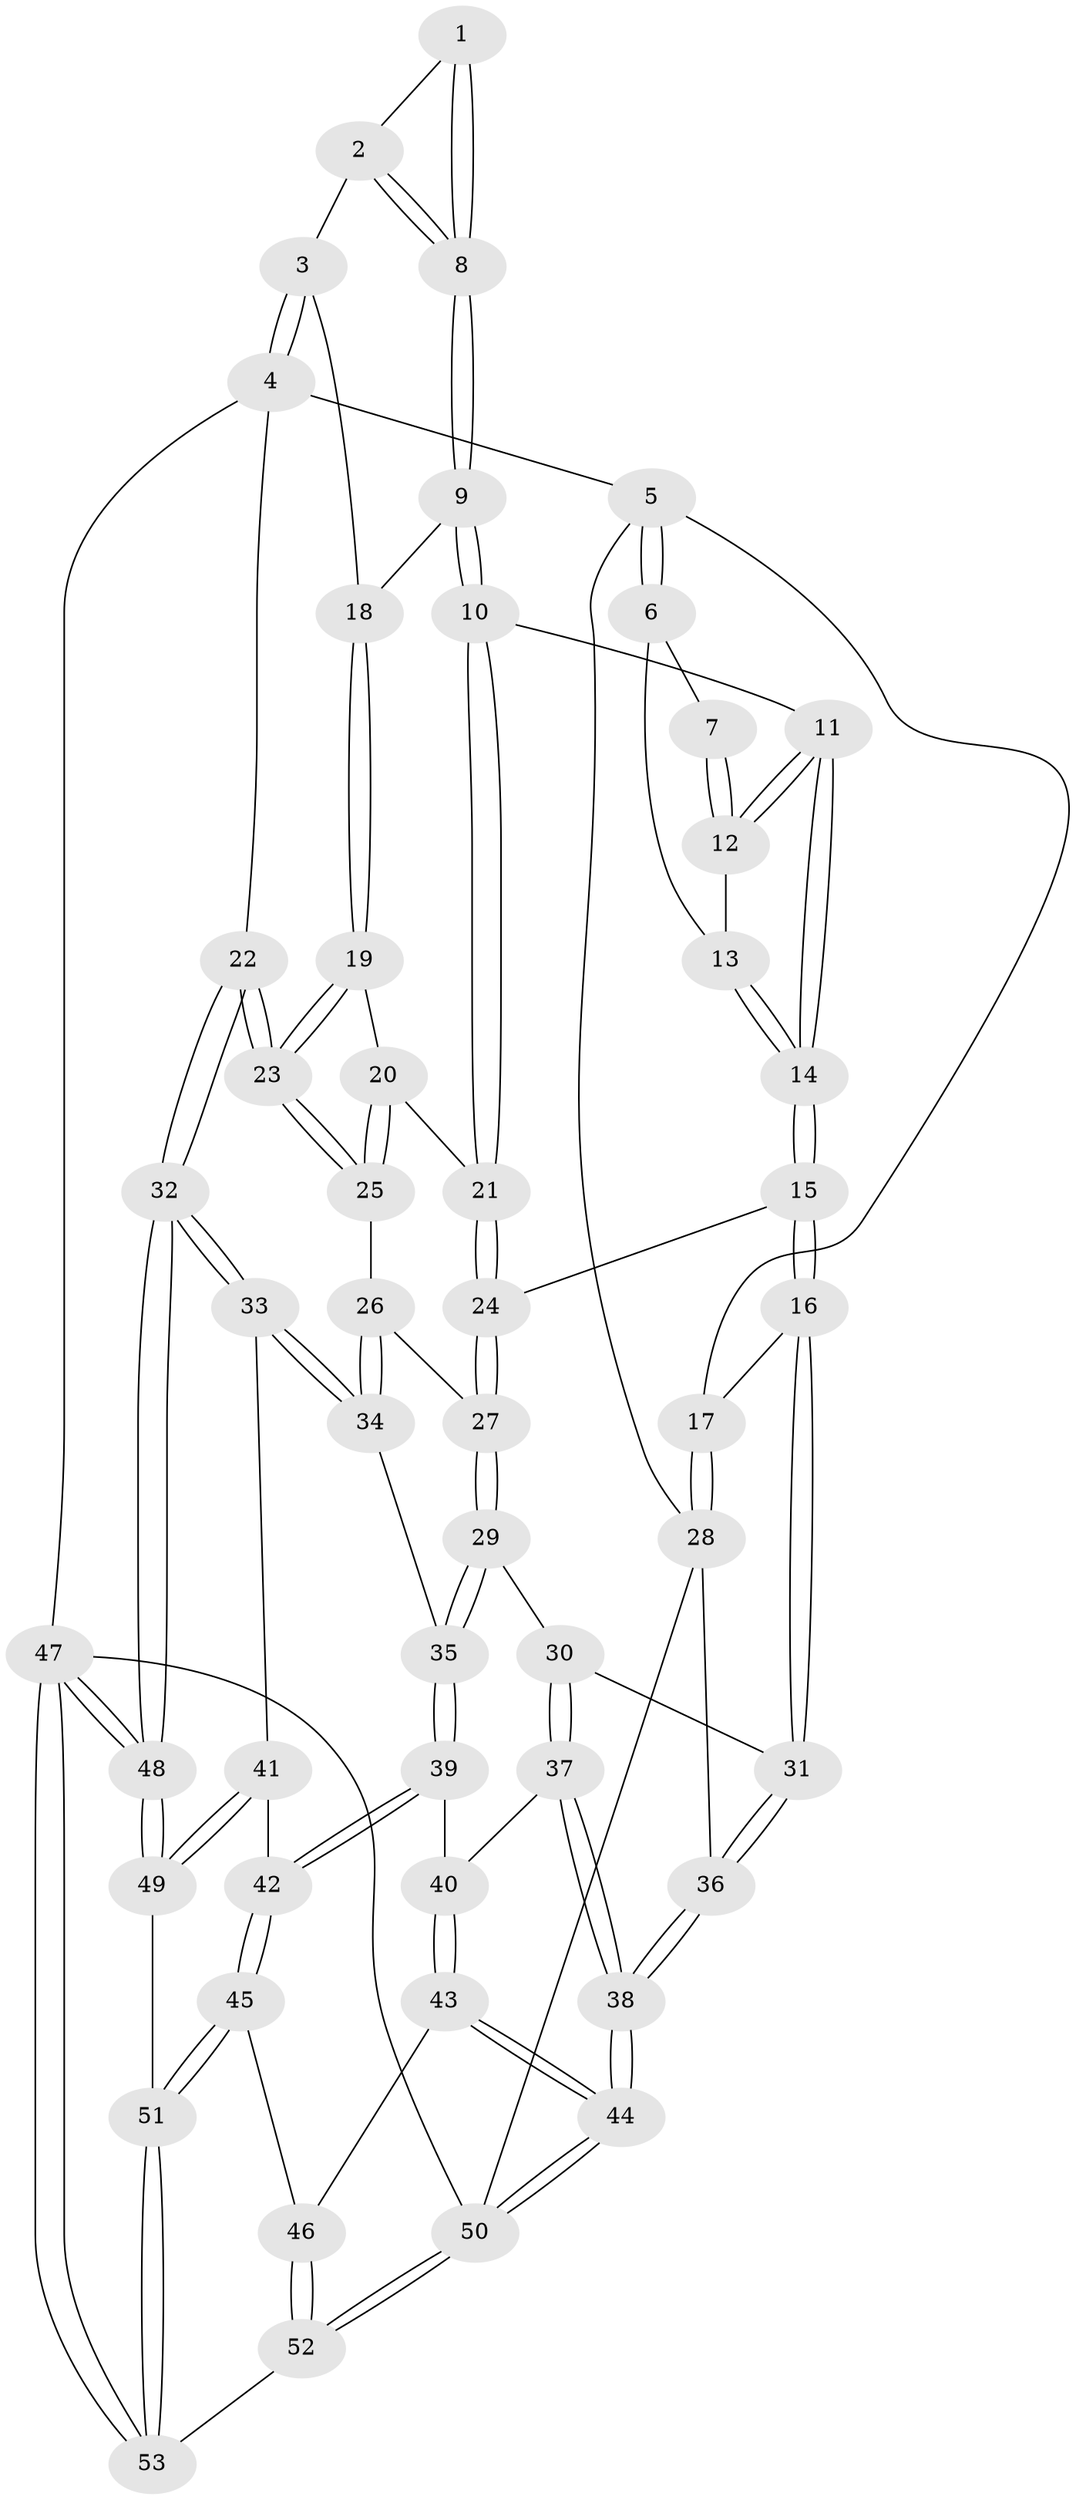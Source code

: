 // coarse degree distribution, {3: 0.06451612903225806, 4: 0.3870967741935484, 5: 0.45161290322580644, 6: 0.0967741935483871}
// Generated by graph-tools (version 1.1) at 2025/42/03/06/25 10:42:26]
// undirected, 53 vertices, 129 edges
graph export_dot {
graph [start="1"]
  node [color=gray90,style=filled];
  1 [pos="+0.7691535855224451+0"];
  2 [pos="+0.9939061099846165+0"];
  3 [pos="+1+0"];
  4 [pos="+1+0"];
  5 [pos="+0+0"];
  6 [pos="+0.36395611011167606+0"];
  7 [pos="+0.660773272772006+0"];
  8 [pos="+0.7527850549678777+0.08632020244935981"];
  9 [pos="+0.7366634509060221+0.11777243255486271"];
  10 [pos="+0.6807684529759972+0.13858012311736123"];
  11 [pos="+0.6768981849999771+0.1374595437797131"];
  12 [pos="+0.6612566944869133+0.08295743109274943"];
  13 [pos="+0.4615412714306585+0.0022463011111718816"];
  14 [pos="+0.47402292078091746+0.25439175588618024"];
  15 [pos="+0.43845366445155654+0.30676801840297746"];
  16 [pos="+0.3967649145115783+0.34588249605931026"];
  17 [pos="+0+0.002585502806051585"];
  18 [pos="+0.8931056612017928+0.1191732971798603"];
  19 [pos="+0.9134455660622249+0.1824918447555932"];
  20 [pos="+0.7941041956968149+0.25801199402209896"];
  21 [pos="+0.7269552702309348+0.21033197705299092"];
  22 [pos="+1+0.4534481598968537"];
  23 [pos="+1+0.44593765900700916"];
  24 [pos="+0.6893026696042547+0.3322805460071335"];
  25 [pos="+0.8259095920094085+0.413739012499961"];
  26 [pos="+0.8139014994548283+0.4185713497737662"];
  27 [pos="+0.7939914357751563+0.4246580749954823"];
  28 [pos="+0+0.6090066002965695"];
  29 [pos="+0.7154276154731531+0.49118699928350285"];
  30 [pos="+0.5315783528757525+0.48668335912408167"];
  31 [pos="+0.3999627622473714+0.38836507919928565"];
  32 [pos="+1+0.5566229452670274"];
  33 [pos="+1+0.633484776041923"];
  34 [pos="+0.8328740098097899+0.6192118959832006"];
  35 [pos="+0.7469469580638991+0.6323513075973111"];
  36 [pos="+0.22731113092579064+0.6437368477365091"];
  37 [pos="+0.5675716017517521+0.6473429549444709"];
  38 [pos="+0.34117254712680417+0.8686400059684507"];
  39 [pos="+0.730002139769193+0.6699960224696514"];
  40 [pos="+0.6657586018323853+0.7024737254912564"];
  41 [pos="+0.950168726489733+0.7353124415266488"];
  42 [pos="+0.8493313772284142+0.783307801700036"];
  43 [pos="+0.6566017472165323+0.7676109271048452"];
  44 [pos="+0.3526642136303838+0.9330699466800214"];
  45 [pos="+0.8253429405341138+0.8303084094686106"];
  46 [pos="+0.7138491731598839+0.8538901806972061"];
  47 [pos="+1+1"];
  48 [pos="+1+1"];
  49 [pos="+0.9546914885416693+0.9122227101766707"];
  50 [pos="+0.3466493838567966+1"];
  51 [pos="+0.8526112026504599+0.9040303518467621"];
  52 [pos="+0.5853596590867547+1"];
  53 [pos="+0.7778420930055169+1"];
  1 -- 2;
  1 -- 8;
  1 -- 8;
  2 -- 3;
  2 -- 8;
  2 -- 8;
  3 -- 4;
  3 -- 4;
  3 -- 18;
  4 -- 5;
  4 -- 22;
  4 -- 47;
  5 -- 6;
  5 -- 6;
  5 -- 17;
  5 -- 28;
  6 -- 7;
  6 -- 13;
  7 -- 12;
  7 -- 12;
  8 -- 9;
  8 -- 9;
  9 -- 10;
  9 -- 10;
  9 -- 18;
  10 -- 11;
  10 -- 21;
  10 -- 21;
  11 -- 12;
  11 -- 12;
  11 -- 14;
  11 -- 14;
  12 -- 13;
  13 -- 14;
  13 -- 14;
  14 -- 15;
  14 -- 15;
  15 -- 16;
  15 -- 16;
  15 -- 24;
  16 -- 17;
  16 -- 31;
  16 -- 31;
  17 -- 28;
  17 -- 28;
  18 -- 19;
  18 -- 19;
  19 -- 20;
  19 -- 23;
  19 -- 23;
  20 -- 21;
  20 -- 25;
  20 -- 25;
  21 -- 24;
  21 -- 24;
  22 -- 23;
  22 -- 23;
  22 -- 32;
  22 -- 32;
  23 -- 25;
  23 -- 25;
  24 -- 27;
  24 -- 27;
  25 -- 26;
  26 -- 27;
  26 -- 34;
  26 -- 34;
  27 -- 29;
  27 -- 29;
  28 -- 36;
  28 -- 50;
  29 -- 30;
  29 -- 35;
  29 -- 35;
  30 -- 31;
  30 -- 37;
  30 -- 37;
  31 -- 36;
  31 -- 36;
  32 -- 33;
  32 -- 33;
  32 -- 48;
  32 -- 48;
  33 -- 34;
  33 -- 34;
  33 -- 41;
  34 -- 35;
  35 -- 39;
  35 -- 39;
  36 -- 38;
  36 -- 38;
  37 -- 38;
  37 -- 38;
  37 -- 40;
  38 -- 44;
  38 -- 44;
  39 -- 40;
  39 -- 42;
  39 -- 42;
  40 -- 43;
  40 -- 43;
  41 -- 42;
  41 -- 49;
  41 -- 49;
  42 -- 45;
  42 -- 45;
  43 -- 44;
  43 -- 44;
  43 -- 46;
  44 -- 50;
  44 -- 50;
  45 -- 46;
  45 -- 51;
  45 -- 51;
  46 -- 52;
  46 -- 52;
  47 -- 48;
  47 -- 48;
  47 -- 53;
  47 -- 53;
  47 -- 50;
  48 -- 49;
  48 -- 49;
  49 -- 51;
  50 -- 52;
  50 -- 52;
  51 -- 53;
  51 -- 53;
  52 -- 53;
}
